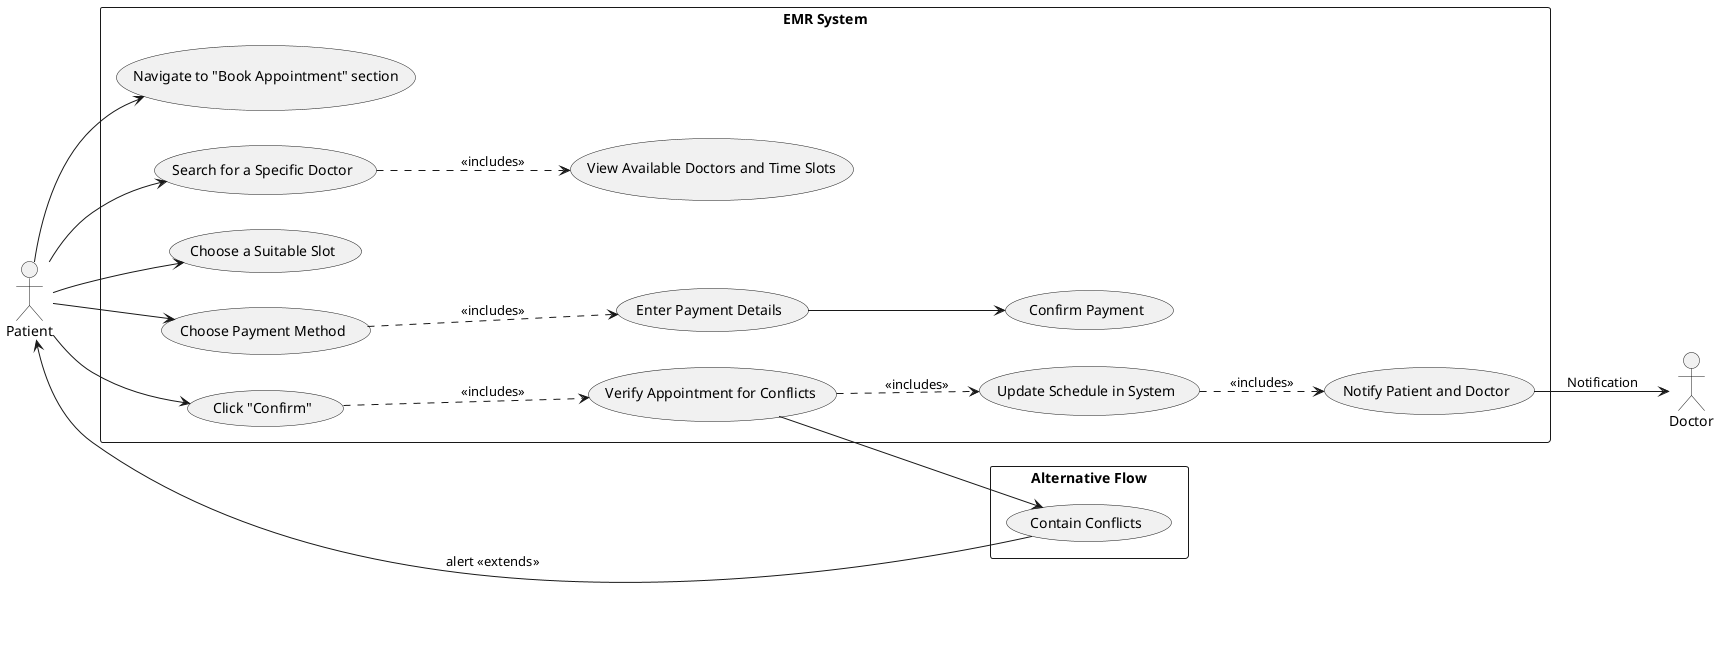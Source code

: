 @startuml
left to right direction
actor Patient as p
actor Doctor as d

rectangle "EMR System" {
    p --> (Navigate to "Book Appointment" section)
    p --> (Search for a Specific Doctor)
    (Search for a Specific Doctor) ..> (View Available Doctors and Time Slots): <<includes>>
    p --> (Choose a Suitable Slot)
    p --> (Choose Payment Method)
    (Choose Payment Method) ..> (Enter Payment Details): <<includes>>
    (Enter Payment Details) --> (Confirm Payment)
    p --> (Click "Confirm")
    (Click "Confirm") ..> (Verify Appointment for Conflicts): <<includes>>
    (Verify Appointment for Conflicts) ..> (Update Schedule in System): <<includes>>
    (Update Schedule in System) ..> (Notify Patient and Doctor): <<includes>>
    (Notify Patient and Doctor) --> d: Notification
}

rectangle "Alternative Flow" {
    (Verify Appointment for Conflicts) --> (Contain Conflicts)
    p <-- (Contain Conflicts) : alert <<extends>>
}
@enduml
